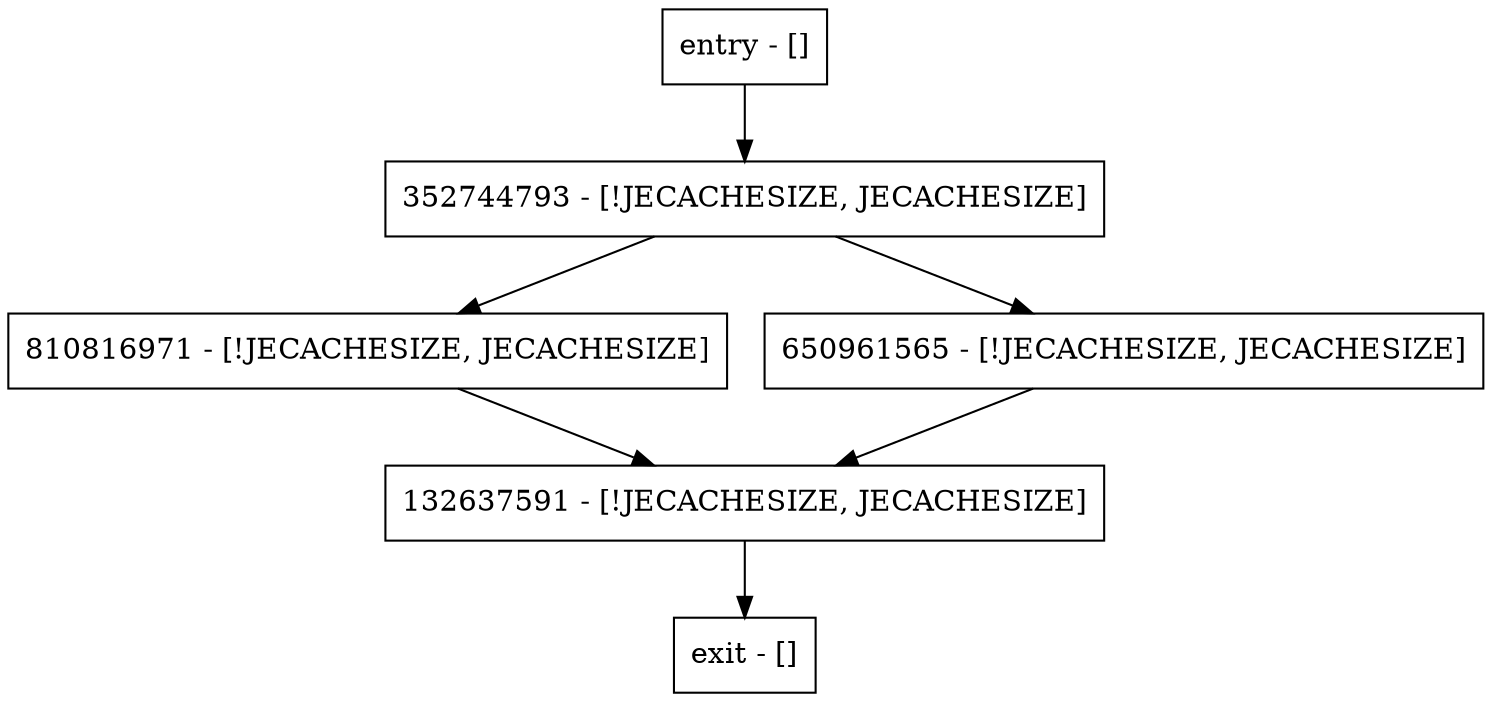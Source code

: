 digraph moveBack {
node [shape=record];
entry [label="entry - []"];
exit [label="exit - []"];
810816971 [label="810816971 - [!JECACHESIZE, JECACHESIZE]"];
132637591 [label="132637591 - [!JECACHESIZE, JECACHESIZE]"];
650961565 [label="650961565 - [!JECACHESIZE, JECACHESIZE]"];
352744793 [label="352744793 - [!JECACHESIZE, JECACHESIZE]"];
entry;
exit;
entry -> 352744793;
810816971 -> 132637591;
132637591 -> exit;
650961565 -> 132637591;
352744793 -> 810816971;
352744793 -> 650961565;
}
